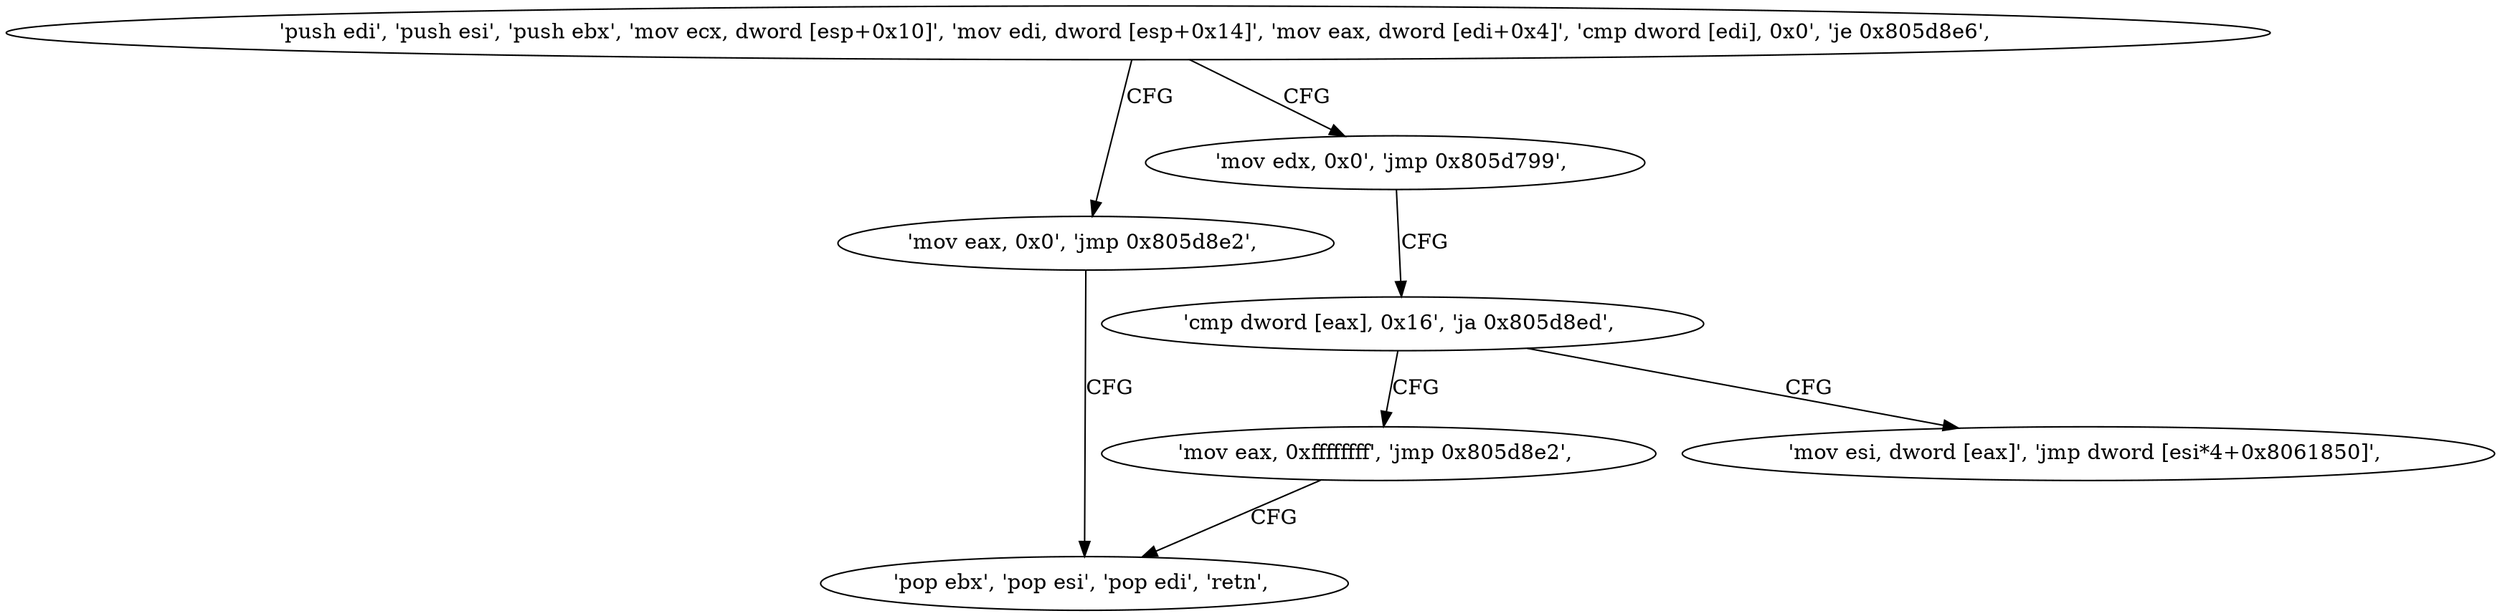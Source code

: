 digraph "func" {
"134600548" [label = "'push edi', 'push esi', 'push ebx', 'mov ecx, dword [esp+0x10]', 'mov edi, dword [esp+0x14]', 'mov eax, dword [edi+0x4]', 'cmp dword [edi], 0x0', 'je 0x805d8e6', " ]
"134600934" [label = "'mov eax, 0x0', 'jmp 0x805d8e2', " ]
"134600571" [label = "'mov edx, 0x0', 'jmp 0x805d799', " ]
"134600930" [label = "'pop ebx', 'pop esi', 'pop edi', 'retn', " ]
"134600601" [label = "'cmp dword [eax], 0x16', 'ja 0x805d8ed', " ]
"134600941" [label = "'mov eax, 0xffffffff', 'jmp 0x805d8e2', " ]
"134600610" [label = "'mov esi, dword [eax]', 'jmp dword [esi*4+0x8061850]', " ]
"134600548" -> "134600934" [ label = "CFG" ]
"134600548" -> "134600571" [ label = "CFG" ]
"134600934" -> "134600930" [ label = "CFG" ]
"134600571" -> "134600601" [ label = "CFG" ]
"134600601" -> "134600941" [ label = "CFG" ]
"134600601" -> "134600610" [ label = "CFG" ]
"134600941" -> "134600930" [ label = "CFG" ]
}
